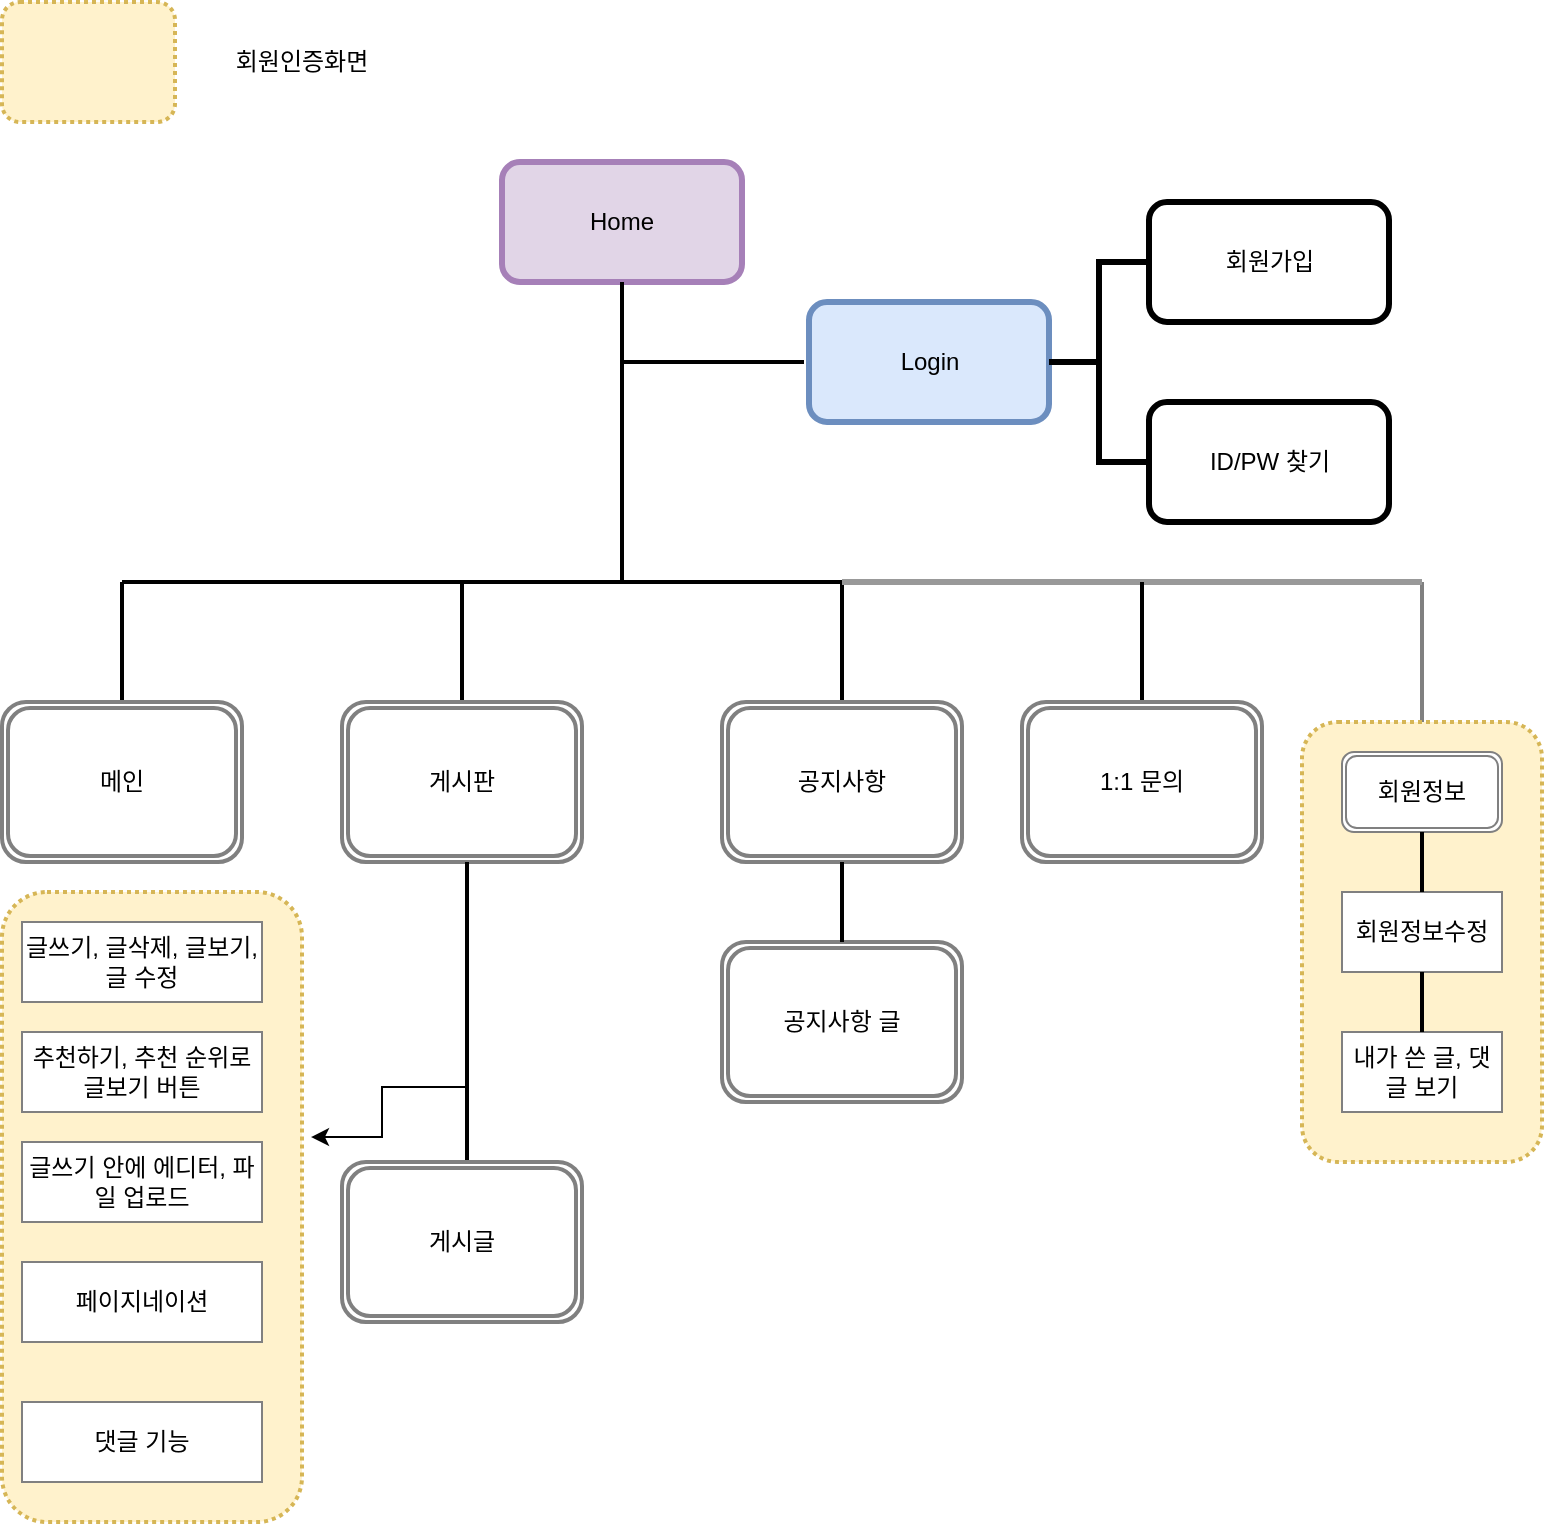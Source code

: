 <mxfile version="13.7.7" type="device"><diagram id="tt30tAP2mLtE-qnxqbcX" name="Page-1"><mxGraphModel dx="2031" dy="1134" grid="1" gridSize="10" guides="1" tooltips="1" connect="1" arrows="1" fold="1" page="1" pageScale="1" pageWidth="827" pageHeight="1169" math="0" shadow="0"><root><mxCell id="0"/><mxCell id="1" parent="0"/><mxCell id="zJwSP0UoGjvrcajRt-v4-2" value="Home" style="rounded=1;whiteSpace=wrap;html=1;fillColor=#e1d5e7;strokeColor=#A680B8;strokeWidth=3;" vertex="1" parent="1"><mxGeometry x="260" y="110" width="120" height="60" as="geometry"/></mxCell><mxCell id="zJwSP0UoGjvrcajRt-v4-8" value="" style="line;strokeWidth=2;direction=south;html=1;" vertex="1" parent="1"><mxGeometry x="315" y="170" width="10" height="150" as="geometry"/></mxCell><mxCell id="zJwSP0UoGjvrcajRt-v4-10" value="" style="line;strokeWidth=2;html=1;perimeter=backbonePerimeter;points=[];outlineConnect=0;" vertex="1" parent="1"><mxGeometry x="320" y="205" width="91" height="10" as="geometry"/></mxCell><mxCell id="zJwSP0UoGjvrcajRt-v4-12" value="Login" style="rounded=1;whiteSpace=wrap;html=1;shadow=0;glass=0;strokeWidth=3;fillColor=#dae8fc;strokeColor=#6c8ebf;" vertex="1" parent="1"><mxGeometry x="413.5" y="180" width="120" height="60" as="geometry"/></mxCell><mxCell id="zJwSP0UoGjvrcajRt-v4-22" value="" style="html=1;shape=mxgraph.flowchart.annotation_2;align=left;labelPosition=right;rounded=1;shadow=0;glass=0;strokeWidth=3;" vertex="1" parent="1"><mxGeometry x="533.5" y="160" width="50" height="100" as="geometry"/></mxCell><mxCell id="zJwSP0UoGjvrcajRt-v4-23" value="회원가입" style="rounded=1;whiteSpace=wrap;html=1;shadow=0;glass=0;strokeWidth=3;" vertex="1" parent="1"><mxGeometry x="583.5" y="130" width="120" height="60" as="geometry"/></mxCell><mxCell id="zJwSP0UoGjvrcajRt-v4-24" value="ID/PW 찾기" style="rounded=1;whiteSpace=wrap;html=1;shadow=0;glass=0;strokeWidth=3;" vertex="1" parent="1"><mxGeometry x="583.5" y="230" width="120" height="60" as="geometry"/></mxCell><mxCell id="zJwSP0UoGjvrcajRt-v4-33" value="" style="line;strokeWidth=2;html=1;perimeter=backbonePerimeter;points=[];outlineConnect=0;rounded=1;shadow=0;glass=0;fillColor=#4D4D4D;" vertex="1" parent="1"><mxGeometry x="70" y="290" width="360" height="60" as="geometry"/></mxCell><mxCell id="zJwSP0UoGjvrcajRt-v4-41" value="" style="line;strokeWidth=2;direction=south;html=1;rounded=1;shadow=0;glass=0;fillColor=#4D4D4D;" vertex="1" parent="1"><mxGeometry x="60" y="320" width="20" height="70" as="geometry"/></mxCell><mxCell id="zJwSP0UoGjvrcajRt-v4-44" value="" style="line;strokeWidth=2;direction=south;html=1;rounded=1;shadow=0;glass=0;fillColor=#4D4D4D;" vertex="1" parent="1"><mxGeometry x="420" y="320" width="20" height="70" as="geometry"/></mxCell><mxCell id="zJwSP0UoGjvrcajRt-v4-45" value="" style="line;strokeWidth=2;direction=south;html=1;rounded=1;shadow=0;glass=0;fillColor=#4D4D4D;strokeColor=#808080;" vertex="1" parent="1"><mxGeometry x="710" y="320" width="20" height="70" as="geometry"/></mxCell><mxCell id="zJwSP0UoGjvrcajRt-v4-47" value="메인" style="shape=ext;double=1;rounded=1;whiteSpace=wrap;html=1;shadow=0;glass=0;strokeWidth=2;fillColor=#FFFFFF;strokeColor=#808080;" vertex="1" parent="1"><mxGeometry x="10" y="380" width="120" height="80" as="geometry"/></mxCell><mxCell id="zJwSP0UoGjvrcajRt-v4-48" value="공지사항" style="shape=ext;double=1;rounded=1;whiteSpace=wrap;html=1;shadow=0;glass=0;strokeWidth=2;fillColor=#FFFFFF;strokeColor=#808080;" vertex="1" parent="1"><mxGeometry x="370" y="380" width="120" height="80" as="geometry"/></mxCell><mxCell id="zJwSP0UoGjvrcajRt-v4-54" value="" style="line;strokeWidth=2;direction=south;html=1;rounded=1;shadow=0;glass=0;fillColor=#4D4D4D;" vertex="1" parent="1"><mxGeometry x="230" y="320" width="20" height="70" as="geometry"/></mxCell><mxCell id="zJwSP0UoGjvrcajRt-v4-55" value="게시판" style="shape=ext;double=1;rounded=1;whiteSpace=wrap;html=1;shadow=0;glass=0;strokeWidth=2;fillColor=#FFFFFF;strokeColor=#808080;" vertex="1" parent="1"><mxGeometry x="180" y="380" width="120" height="80" as="geometry"/></mxCell><mxCell id="zJwSP0UoGjvrcajRt-v4-90" style="edgeStyle=orthogonalEdgeStyle;rounded=0;orthogonalLoop=1;jettySize=auto;html=1;exitX=0.75;exitY=0.5;exitDx=0;exitDy=0;exitPerimeter=0;entryX=1.03;entryY=0.389;entryDx=0;entryDy=0;entryPerimeter=0;" edge="1" parent="1" source="zJwSP0UoGjvrcajRt-v4-56" target="zJwSP0UoGjvrcajRt-v4-77"><mxGeometry relative="1" as="geometry"/></mxCell><mxCell id="zJwSP0UoGjvrcajRt-v4-56" value="" style="line;strokeWidth=2;direction=south;html=1;rounded=1;shadow=0;glass=0;fillColor=#4D4D4D;" vertex="1" parent="1"><mxGeometry x="240" y="460" width="5" height="150" as="geometry"/></mxCell><mxCell id="zJwSP0UoGjvrcajRt-v4-59" value="게시글" style="shape=ext;double=1;rounded=1;whiteSpace=wrap;html=1;shadow=0;glass=0;strokeWidth=2;fillColor=#FFFFFF;strokeColor=#808080;" vertex="1" parent="1"><mxGeometry x="180" y="610" width="120" height="80" as="geometry"/></mxCell><mxCell id="zJwSP0UoGjvrcajRt-v4-60" value="공지사항 글" style="shape=ext;double=1;rounded=1;whiteSpace=wrap;html=1;shadow=0;glass=0;strokeWidth=2;fillColor=#FFFFFF;strokeColor=#808080;" vertex="1" parent="1"><mxGeometry x="370" y="500" width="120" height="80" as="geometry"/></mxCell><mxCell id="zJwSP0UoGjvrcajRt-v4-62" value="" style="line;strokeWidth=2;direction=south;html=1;rounded=1;shadow=0;glass=0;fillColor=#4D4D4D;" vertex="1" parent="1"><mxGeometry x="425" y="460" width="10" height="40" as="geometry"/></mxCell><mxCell id="zJwSP0UoGjvrcajRt-v4-63" value="" style="line;strokeWidth=3;html=1;rounded=1;shadow=0;glass=0;fillColor=#4D4D4D;gradientColor=none;strokeColor=#999999;" vertex="1" parent="1"><mxGeometry x="430" y="315" width="290" height="10" as="geometry"/></mxCell><mxCell id="zJwSP0UoGjvrcajRt-v4-71" value="" style="line;strokeWidth=2;direction=south;html=1;rounded=1;shadow=0;glass=0;fillColor=#4D4D4D;" vertex="1" parent="1"><mxGeometry x="570" y="320" width="20" height="60" as="geometry"/></mxCell><mxCell id="zJwSP0UoGjvrcajRt-v4-75" value="1:1 문의" style="shape=ext;double=1;rounded=1;whiteSpace=wrap;html=1;shadow=0;glass=0;strokeWidth=2;fillColor=#FFFFFF;strokeColor=#808080;" vertex="1" parent="1"><mxGeometry x="520" y="380" width="120" height="80" as="geometry"/></mxCell><mxCell id="zJwSP0UoGjvrcajRt-v4-77" value="" style="shape=ext;double=0;rounded=1;whiteSpace=wrap;html=1;shadow=0;glass=0;strokeColor=#d6b656;strokeWidth=2;fillColor=#fff2cc;dashed=1;dashPattern=1 1;" vertex="1" parent="1"><mxGeometry x="10" y="475" width="150" height="315" as="geometry"/></mxCell><mxCell id="zJwSP0UoGjvrcajRt-v4-78" value="글쓰기, 글삭제, 글보기, 글 수정" style="shape=ext;double=0;rounded=0;whiteSpace=wrap;html=1;shadow=0;glass=0;strokeWidth=1;gradientColor=none;fillColor=#FFFFFF;strokeColor=#808080;" vertex="1" parent="1"><mxGeometry x="20" y="490" width="120" height="40" as="geometry"/></mxCell><mxCell id="zJwSP0UoGjvrcajRt-v4-79" value="추천하기, 추천 순위로 글보기 버튼" style="shape=ext;double=0;rounded=0;whiteSpace=wrap;html=1;shadow=0;glass=0;strokeWidth=1;gradientColor=none;fillColor=#FFFFFF;strokeColor=#808080;" vertex="1" parent="1"><mxGeometry x="20" y="545" width="120" height="40" as="geometry"/></mxCell><mxCell id="zJwSP0UoGjvrcajRt-v4-82" value="" style="shape=ext;double=0;rounded=1;whiteSpace=wrap;html=1;shadow=0;glass=0;strokeColor=#d6b656;strokeWidth=2;fillColor=#fff2cc;dashed=1;dashPattern=1 1;" vertex="1" parent="1"><mxGeometry x="660" y="390" width="120" height="220" as="geometry"/></mxCell><mxCell id="zJwSP0UoGjvrcajRt-v4-83" value="회원정보" style="shape=ext;double=1;rounded=1;whiteSpace=wrap;html=1;shadow=0;glass=0;strokeWidth=1;gradientColor=none;fillColor=#FFFFFF;strokeColor=#808080;" vertex="1" parent="1"><mxGeometry x="680" y="405" width="80" height="40" as="geometry"/></mxCell><mxCell id="zJwSP0UoGjvrcajRt-v4-84" value="회원정보수정" style="shape=ext;double=0;rounded=0;whiteSpace=wrap;html=1;shadow=0;glass=0;strokeWidth=1;gradientColor=none;fillColor=#FFFFFF;strokeColor=#808080;" vertex="1" parent="1"><mxGeometry x="680" y="475" width="80" height="40" as="geometry"/></mxCell><mxCell id="zJwSP0UoGjvrcajRt-v4-85" value="내가 쓴 글, 댓글 보기" style="shape=ext;double=0;rounded=0;whiteSpace=wrap;html=1;shadow=0;glass=0;strokeWidth=1;gradientColor=none;fillColor=#FFFFFF;strokeColor=#808080;" vertex="1" parent="1"><mxGeometry x="680" y="545" width="80" height="40" as="geometry"/></mxCell><mxCell id="zJwSP0UoGjvrcajRt-v4-86" value="" style="line;strokeWidth=2;direction=south;html=1;rounded=1;shadow=0;glass=0;fillColor=#4D4D4D;" vertex="1" parent="1"><mxGeometry x="710" y="445" width="20" height="30" as="geometry"/></mxCell><mxCell id="zJwSP0UoGjvrcajRt-v4-87" value="" style="line;strokeWidth=2;direction=south;html=1;rounded=1;shadow=0;glass=0;fillColor=#4D4D4D;" vertex="1" parent="1"><mxGeometry x="710" y="515" width="20" height="30" as="geometry"/></mxCell><mxCell id="zJwSP0UoGjvrcajRt-v4-91" value="글쓰기 안에 에디터, 파일 업로드" style="shape=ext;double=0;rounded=0;whiteSpace=wrap;html=1;shadow=0;glass=0;strokeWidth=1;gradientColor=none;fillColor=#FFFFFF;strokeColor=#808080;" vertex="1" parent="1"><mxGeometry x="20" y="600" width="120" height="40" as="geometry"/></mxCell><mxCell id="zJwSP0UoGjvrcajRt-v4-92" value="페이지네이션" style="shape=ext;double=0;rounded=0;whiteSpace=wrap;html=1;shadow=0;glass=0;strokeWidth=1;gradientColor=none;fillColor=#FFFFFF;strokeColor=#808080;" vertex="1" parent="1"><mxGeometry x="20" y="660" width="120" height="40" as="geometry"/></mxCell><mxCell id="zJwSP0UoGjvrcajRt-v4-93" value="댓글 기능" style="shape=ext;double=0;rounded=0;whiteSpace=wrap;html=1;shadow=0;glass=0;strokeWidth=1;gradientColor=none;fillColor=#FFFFFF;strokeColor=#808080;" vertex="1" parent="1"><mxGeometry x="20" y="730" width="120" height="40" as="geometry"/></mxCell><mxCell id="zJwSP0UoGjvrcajRt-v4-95" value="" style="shape=ext;double=0;rounded=1;whiteSpace=wrap;html=1;shadow=0;glass=0;strokeColor=#d6b656;strokeWidth=2;fillColor=#fff2cc;dashed=1;dashPattern=1 1;" vertex="1" parent="1"><mxGeometry x="10" y="30" width="86.5" height="60" as="geometry"/></mxCell><mxCell id="zJwSP0UoGjvrcajRt-v4-96" value="회원인증화면" style="shape=ext;double=1;rounded=0;whiteSpace=wrap;html=1;shadow=0;glass=0;strokeWidth=1;gradientColor=none;fillColor=#FFFFFF;strokeColor=#FFFFFF;arcSize=20;" vertex="1" parent="1"><mxGeometry x="110" y="35" width="100" height="50" as="geometry"/></mxCell></root></mxGraphModel></diagram></mxfile>